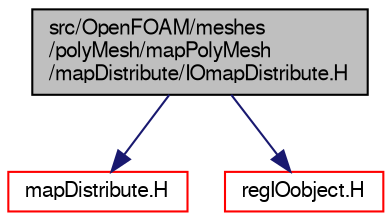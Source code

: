 digraph "src/OpenFOAM/meshes/polyMesh/mapPolyMesh/mapDistribute/IOmapDistribute.H"
{
  bgcolor="transparent";
  edge [fontname="FreeSans",fontsize="10",labelfontname="FreeSans",labelfontsize="10"];
  node [fontname="FreeSans",fontsize="10",shape=record];
  Node1 [label="src/OpenFOAM/meshes\l/polyMesh/mapPolyMesh\l/mapDistribute/IOmapDistribute.H",height=0.2,width=0.4,color="black", fillcolor="grey75", style="filled" fontcolor="black"];
  Node1 -> Node2 [color="midnightblue",fontsize="10",style="solid",fontname="FreeSans"];
  Node2 [label="mapDistribute.H",height=0.2,width=0.4,color="red",URL="$a08151.html"];
  Node1 -> Node3 [color="midnightblue",fontsize="10",style="solid",fontname="FreeSans"];
  Node3 [label="regIOobject.H",height=0.2,width=0.4,color="red",URL="$a07374.html"];
}
